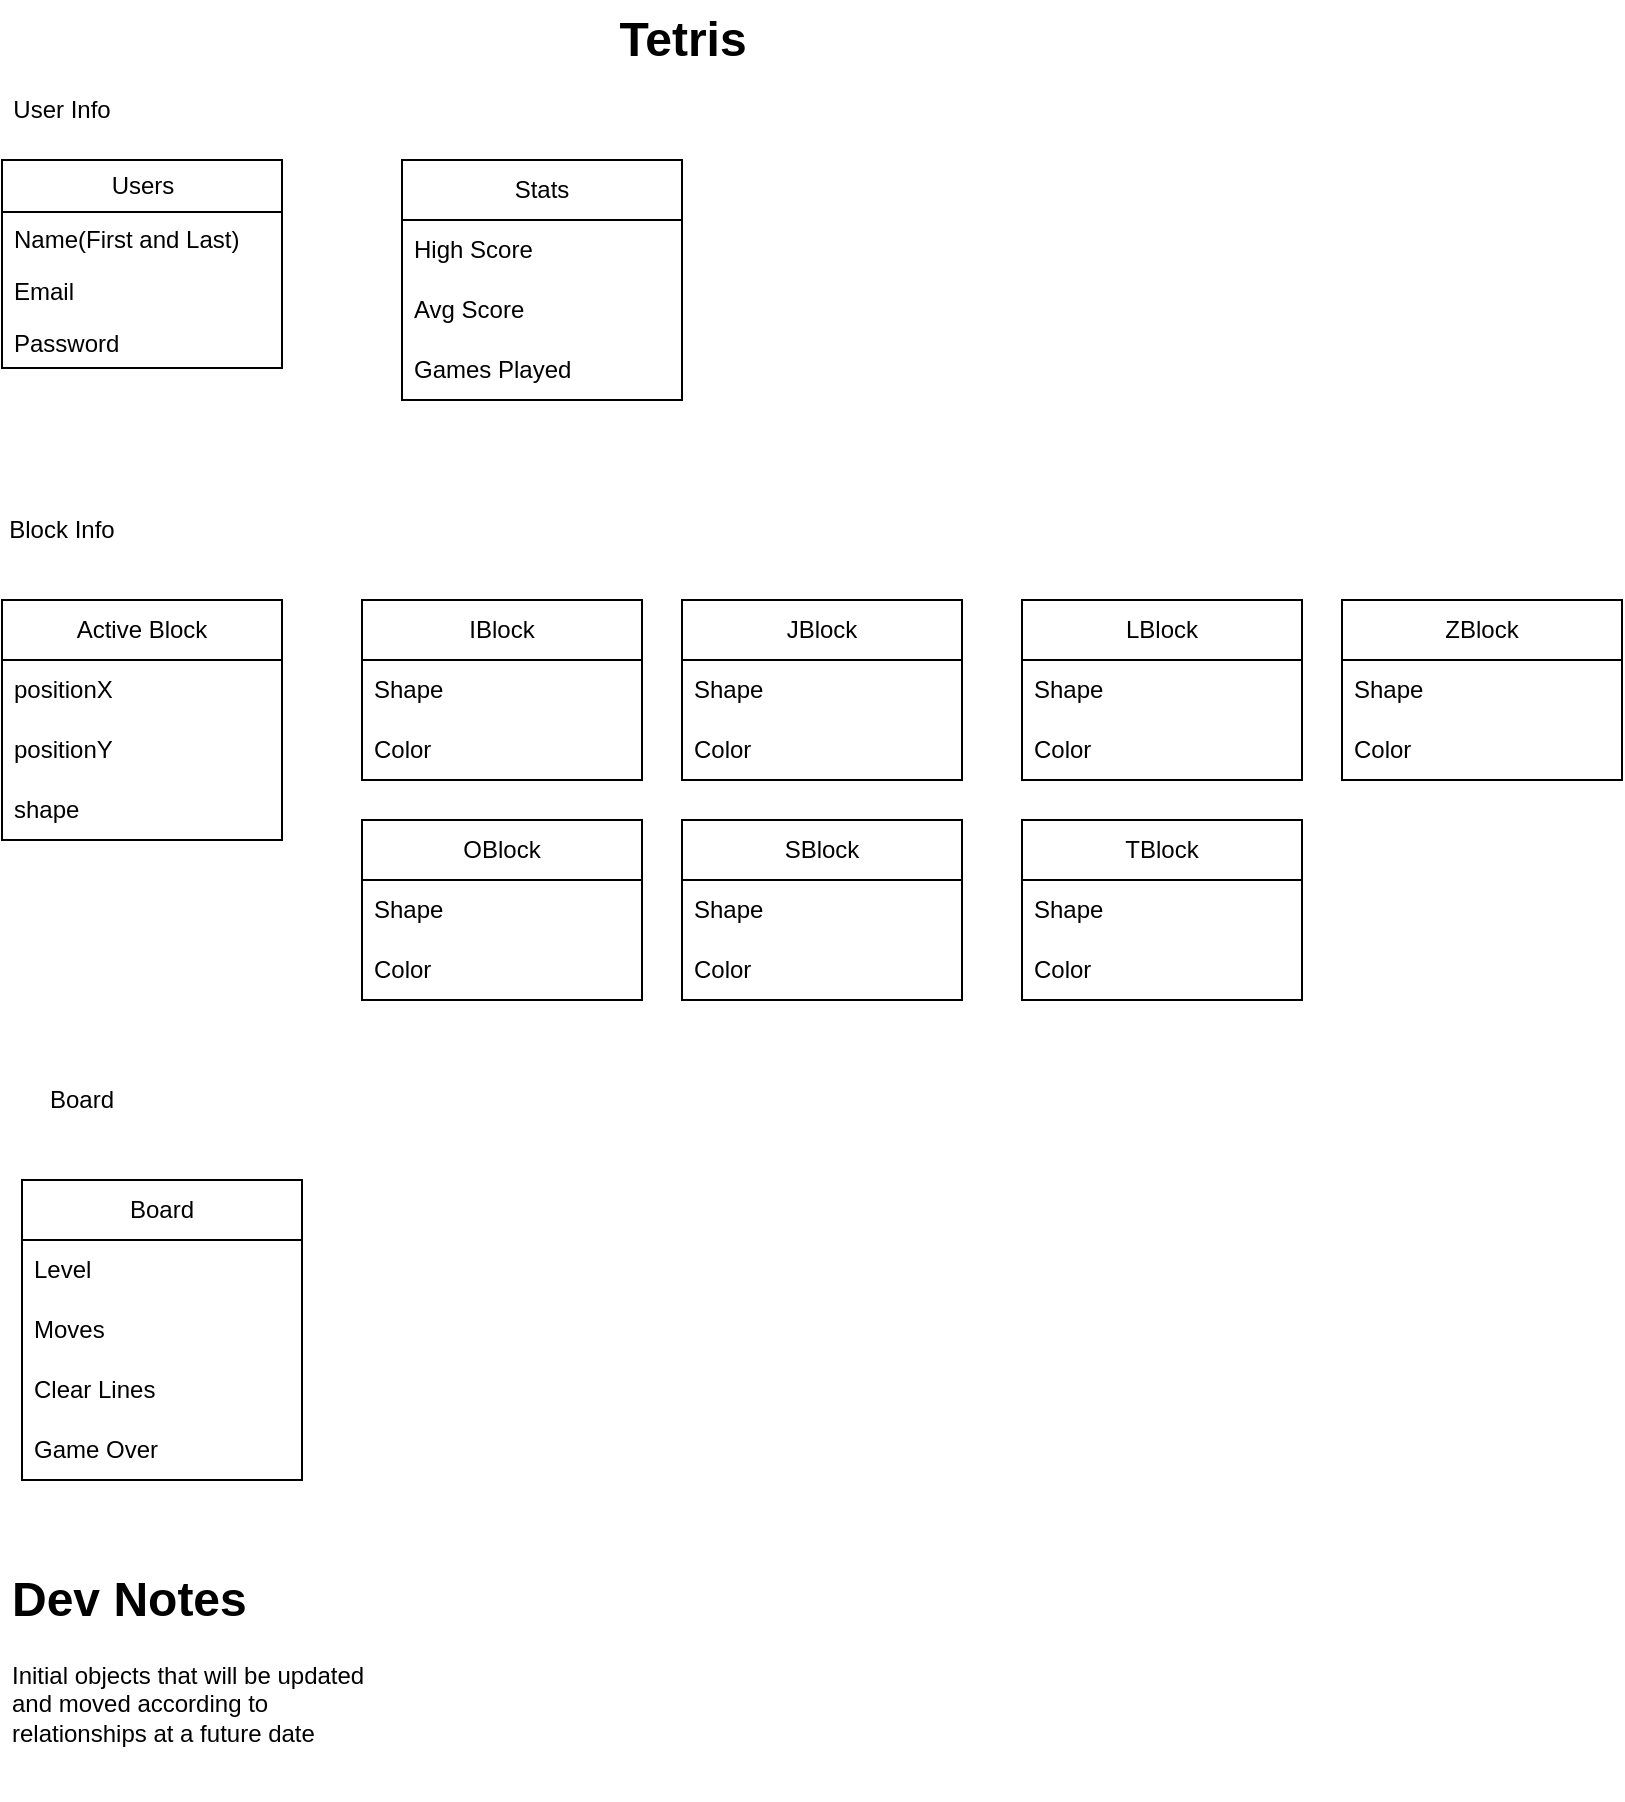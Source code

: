 <mxfile>
    <diagram name="Page-1" id="qXiFZno7WaHswCAXKujz">
        <mxGraphModel dx="834" dy="619" grid="1" gridSize="10" guides="1" tooltips="1" connect="1" arrows="1" fold="1" page="1" pageScale="1" pageWidth="850" pageHeight="1100" math="0" shadow="0">
            <root>
                <mxCell id="0"/>
                <mxCell id="1" parent="0"/>
                <mxCell id="2" value="Tetris" style="text;strokeColor=none;fillColor=none;html=1;fontSize=24;fontStyle=1;verticalAlign=middle;align=center;" vertex="1" parent="1">
                    <mxGeometry x="360" width="100" height="40" as="geometry"/>
                </mxCell>
                <mxCell id="3" value="Users" style="swimlane;fontStyle=0;childLayout=stackLayout;horizontal=1;startSize=26;fillColor=none;horizontalStack=0;resizeParent=1;resizeParentMax=0;resizeLast=0;collapsible=1;marginBottom=0;html=1;" vertex="1" parent="1">
                    <mxGeometry x="70" y="80" width="140" height="104" as="geometry"/>
                </mxCell>
                <mxCell id="4" value="Name(First and Last)" style="text;strokeColor=none;fillColor=none;align=left;verticalAlign=top;spacingLeft=4;spacingRight=4;overflow=hidden;rotatable=0;points=[[0,0.5],[1,0.5]];portConstraint=eastwest;whiteSpace=wrap;html=1;" vertex="1" parent="3">
                    <mxGeometry y="26" width="140" height="26" as="geometry"/>
                </mxCell>
                <mxCell id="5" value="Email" style="text;strokeColor=none;fillColor=none;align=left;verticalAlign=top;spacingLeft=4;spacingRight=4;overflow=hidden;rotatable=0;points=[[0,0.5],[1,0.5]];portConstraint=eastwest;whiteSpace=wrap;html=1;" vertex="1" parent="3">
                    <mxGeometry y="52" width="140" height="26" as="geometry"/>
                </mxCell>
                <mxCell id="6" value="Password" style="text;strokeColor=none;fillColor=none;align=left;verticalAlign=top;spacingLeft=4;spacingRight=4;overflow=hidden;rotatable=0;points=[[0,0.5],[1,0.5]];portConstraint=eastwest;whiteSpace=wrap;html=1;" vertex="1" parent="3">
                    <mxGeometry y="78" width="140" height="26" as="geometry"/>
                </mxCell>
                <mxCell id="14" value="Active Block&lt;br&gt;" style="swimlane;fontStyle=0;childLayout=stackLayout;horizontal=1;startSize=30;horizontalStack=0;resizeParent=1;resizeParentMax=0;resizeLast=0;collapsible=1;marginBottom=0;whiteSpace=wrap;html=1;" vertex="1" parent="1">
                    <mxGeometry x="70" y="300" width="140" height="120" as="geometry"/>
                </mxCell>
                <mxCell id="19" value="positionX" style="text;strokeColor=none;fillColor=none;align=left;verticalAlign=middle;spacingLeft=4;spacingRight=4;overflow=hidden;points=[[0,0.5],[1,0.5]];portConstraint=eastwest;rotatable=0;whiteSpace=wrap;html=1;" vertex="1" parent="14">
                    <mxGeometry y="30" width="140" height="30" as="geometry"/>
                </mxCell>
                <mxCell id="16" value="positionY" style="text;strokeColor=none;fillColor=none;align=left;verticalAlign=middle;spacingLeft=4;spacingRight=4;overflow=hidden;points=[[0,0.5],[1,0.5]];portConstraint=eastwest;rotatable=0;whiteSpace=wrap;html=1;" vertex="1" parent="14">
                    <mxGeometry y="60" width="140" height="30" as="geometry"/>
                </mxCell>
                <mxCell id="17" value="shape" style="text;strokeColor=none;fillColor=none;align=left;verticalAlign=middle;spacingLeft=4;spacingRight=4;overflow=hidden;points=[[0,0.5],[1,0.5]];portConstraint=eastwest;rotatable=0;whiteSpace=wrap;html=1;" vertex="1" parent="14">
                    <mxGeometry y="90" width="140" height="30" as="geometry"/>
                </mxCell>
                <mxCell id="20" value="Stats" style="swimlane;fontStyle=0;childLayout=stackLayout;horizontal=1;startSize=30;horizontalStack=0;resizeParent=1;resizeParentMax=0;resizeLast=0;collapsible=1;marginBottom=0;whiteSpace=wrap;html=1;" vertex="1" parent="1">
                    <mxGeometry x="270" y="80" width="140" height="120" as="geometry"/>
                </mxCell>
                <mxCell id="21" value="High Score" style="text;strokeColor=none;fillColor=none;align=left;verticalAlign=middle;spacingLeft=4;spacingRight=4;overflow=hidden;points=[[0,0.5],[1,0.5]];portConstraint=eastwest;rotatable=0;whiteSpace=wrap;html=1;" vertex="1" parent="20">
                    <mxGeometry y="30" width="140" height="30" as="geometry"/>
                </mxCell>
                <mxCell id="22" value="Avg Score" style="text;strokeColor=none;fillColor=none;align=left;verticalAlign=middle;spacingLeft=4;spacingRight=4;overflow=hidden;points=[[0,0.5],[1,0.5]];portConstraint=eastwest;rotatable=0;whiteSpace=wrap;html=1;" vertex="1" parent="20">
                    <mxGeometry y="60" width="140" height="30" as="geometry"/>
                </mxCell>
                <mxCell id="23" value="Games Played" style="text;strokeColor=none;fillColor=none;align=left;verticalAlign=middle;spacingLeft=4;spacingRight=4;overflow=hidden;points=[[0,0.5],[1,0.5]];portConstraint=eastwest;rotatable=0;whiteSpace=wrap;html=1;" vertex="1" parent="20">
                    <mxGeometry y="90" width="140" height="30" as="geometry"/>
                </mxCell>
                <mxCell id="25" value="User Info" style="text;html=1;strokeColor=none;fillColor=none;align=center;verticalAlign=middle;whiteSpace=wrap;rounded=0;" vertex="1" parent="1">
                    <mxGeometry x="70" y="40" width="60" height="30" as="geometry"/>
                </mxCell>
                <mxCell id="26" value="Block Info" style="text;html=1;strokeColor=none;fillColor=none;align=center;verticalAlign=middle;whiteSpace=wrap;rounded=0;" vertex="1" parent="1">
                    <mxGeometry x="70" y="250" width="60" height="30" as="geometry"/>
                </mxCell>
                <mxCell id="27" value="IBlock" style="swimlane;fontStyle=0;childLayout=stackLayout;horizontal=1;startSize=30;horizontalStack=0;resizeParent=1;resizeParentMax=0;resizeLast=0;collapsible=1;marginBottom=0;whiteSpace=wrap;html=1;" vertex="1" parent="1">
                    <mxGeometry x="250" y="300" width="140" height="90" as="geometry"/>
                </mxCell>
                <mxCell id="28" value="Shape" style="text;strokeColor=none;fillColor=none;align=left;verticalAlign=middle;spacingLeft=4;spacingRight=4;overflow=hidden;points=[[0,0.5],[1,0.5]];portConstraint=eastwest;rotatable=0;whiteSpace=wrap;html=1;" vertex="1" parent="27">
                    <mxGeometry y="30" width="140" height="30" as="geometry"/>
                </mxCell>
                <mxCell id="29" value="Color" style="text;strokeColor=none;fillColor=none;align=left;verticalAlign=middle;spacingLeft=4;spacingRight=4;overflow=hidden;points=[[0,0.5],[1,0.5]];portConstraint=eastwest;rotatable=0;whiteSpace=wrap;html=1;" vertex="1" parent="27">
                    <mxGeometry y="60" width="140" height="30" as="geometry"/>
                </mxCell>
                <mxCell id="31" value="JBlock" style="swimlane;fontStyle=0;childLayout=stackLayout;horizontal=1;startSize=30;horizontalStack=0;resizeParent=1;resizeParentMax=0;resizeLast=0;collapsible=1;marginBottom=0;whiteSpace=wrap;html=1;" vertex="1" parent="1">
                    <mxGeometry x="410" y="300" width="140" height="90" as="geometry"/>
                </mxCell>
                <mxCell id="32" value="Shape" style="text;strokeColor=none;fillColor=none;align=left;verticalAlign=middle;spacingLeft=4;spacingRight=4;overflow=hidden;points=[[0,0.5],[1,0.5]];portConstraint=eastwest;rotatable=0;whiteSpace=wrap;html=1;" vertex="1" parent="31">
                    <mxGeometry y="30" width="140" height="30" as="geometry"/>
                </mxCell>
                <mxCell id="33" value="Color" style="text;strokeColor=none;fillColor=none;align=left;verticalAlign=middle;spacingLeft=4;spacingRight=4;overflow=hidden;points=[[0,0.5],[1,0.5]];portConstraint=eastwest;rotatable=0;whiteSpace=wrap;html=1;" vertex="1" parent="31">
                    <mxGeometry y="60" width="140" height="30" as="geometry"/>
                </mxCell>
                <mxCell id="34" value="LBlock" style="swimlane;fontStyle=0;childLayout=stackLayout;horizontal=1;startSize=30;horizontalStack=0;resizeParent=1;resizeParentMax=0;resizeLast=0;collapsible=1;marginBottom=0;whiteSpace=wrap;html=1;" vertex="1" parent="1">
                    <mxGeometry x="580" y="300" width="140" height="90" as="geometry"/>
                </mxCell>
                <mxCell id="35" value="Shape" style="text;strokeColor=none;fillColor=none;align=left;verticalAlign=middle;spacingLeft=4;spacingRight=4;overflow=hidden;points=[[0,0.5],[1,0.5]];portConstraint=eastwest;rotatable=0;whiteSpace=wrap;html=1;" vertex="1" parent="34">
                    <mxGeometry y="30" width="140" height="30" as="geometry"/>
                </mxCell>
                <mxCell id="36" value="Color" style="text;strokeColor=none;fillColor=none;align=left;verticalAlign=middle;spacingLeft=4;spacingRight=4;overflow=hidden;points=[[0,0.5],[1,0.5]];portConstraint=eastwest;rotatable=0;whiteSpace=wrap;html=1;" vertex="1" parent="34">
                    <mxGeometry y="60" width="140" height="30" as="geometry"/>
                </mxCell>
                <mxCell id="37" value="OBlock" style="swimlane;fontStyle=0;childLayout=stackLayout;horizontal=1;startSize=30;horizontalStack=0;resizeParent=1;resizeParentMax=0;resizeLast=0;collapsible=1;marginBottom=0;whiteSpace=wrap;html=1;" vertex="1" parent="1">
                    <mxGeometry x="250" y="410" width="140" height="90" as="geometry"/>
                </mxCell>
                <mxCell id="38" value="Shape" style="text;strokeColor=none;fillColor=none;align=left;verticalAlign=middle;spacingLeft=4;spacingRight=4;overflow=hidden;points=[[0,0.5],[1,0.5]];portConstraint=eastwest;rotatable=0;whiteSpace=wrap;html=1;" vertex="1" parent="37">
                    <mxGeometry y="30" width="140" height="30" as="geometry"/>
                </mxCell>
                <mxCell id="39" value="Color" style="text;strokeColor=none;fillColor=none;align=left;verticalAlign=middle;spacingLeft=4;spacingRight=4;overflow=hidden;points=[[0,0.5],[1,0.5]];portConstraint=eastwest;rotatable=0;whiteSpace=wrap;html=1;" vertex="1" parent="37">
                    <mxGeometry y="60" width="140" height="30" as="geometry"/>
                </mxCell>
                <mxCell id="40" value="SBlock" style="swimlane;fontStyle=0;childLayout=stackLayout;horizontal=1;startSize=30;horizontalStack=0;resizeParent=1;resizeParentMax=0;resizeLast=0;collapsible=1;marginBottom=0;whiteSpace=wrap;html=1;" vertex="1" parent="1">
                    <mxGeometry x="410" y="410" width="140" height="90" as="geometry"/>
                </mxCell>
                <mxCell id="41" value="Shape" style="text;strokeColor=none;fillColor=none;align=left;verticalAlign=middle;spacingLeft=4;spacingRight=4;overflow=hidden;points=[[0,0.5],[1,0.5]];portConstraint=eastwest;rotatable=0;whiteSpace=wrap;html=1;" vertex="1" parent="40">
                    <mxGeometry y="30" width="140" height="30" as="geometry"/>
                </mxCell>
                <mxCell id="42" value="Color" style="text;strokeColor=none;fillColor=none;align=left;verticalAlign=middle;spacingLeft=4;spacingRight=4;overflow=hidden;points=[[0,0.5],[1,0.5]];portConstraint=eastwest;rotatable=0;whiteSpace=wrap;html=1;" vertex="1" parent="40">
                    <mxGeometry y="60" width="140" height="30" as="geometry"/>
                </mxCell>
                <mxCell id="43" value="TBlock" style="swimlane;fontStyle=0;childLayout=stackLayout;horizontal=1;startSize=30;horizontalStack=0;resizeParent=1;resizeParentMax=0;resizeLast=0;collapsible=1;marginBottom=0;whiteSpace=wrap;html=1;" vertex="1" parent="1">
                    <mxGeometry x="580" y="410" width="140" height="90" as="geometry"/>
                </mxCell>
                <mxCell id="44" value="Shape" style="text;strokeColor=none;fillColor=none;align=left;verticalAlign=middle;spacingLeft=4;spacingRight=4;overflow=hidden;points=[[0,0.5],[1,0.5]];portConstraint=eastwest;rotatable=0;whiteSpace=wrap;html=1;" vertex="1" parent="43">
                    <mxGeometry y="30" width="140" height="30" as="geometry"/>
                </mxCell>
                <mxCell id="45" value="Color" style="text;strokeColor=none;fillColor=none;align=left;verticalAlign=middle;spacingLeft=4;spacingRight=4;overflow=hidden;points=[[0,0.5],[1,0.5]];portConstraint=eastwest;rotatable=0;whiteSpace=wrap;html=1;" vertex="1" parent="43">
                    <mxGeometry y="60" width="140" height="30" as="geometry"/>
                </mxCell>
                <mxCell id="46" value="ZBlock" style="swimlane;fontStyle=0;childLayout=stackLayout;horizontal=1;startSize=30;horizontalStack=0;resizeParent=1;resizeParentMax=0;resizeLast=0;collapsible=1;marginBottom=0;whiteSpace=wrap;html=1;" vertex="1" parent="1">
                    <mxGeometry x="740" y="300" width="140" height="90" as="geometry"/>
                </mxCell>
                <mxCell id="47" value="Shape" style="text;strokeColor=none;fillColor=none;align=left;verticalAlign=middle;spacingLeft=4;spacingRight=4;overflow=hidden;points=[[0,0.5],[1,0.5]];portConstraint=eastwest;rotatable=0;whiteSpace=wrap;html=1;" vertex="1" parent="46">
                    <mxGeometry y="30" width="140" height="30" as="geometry"/>
                </mxCell>
                <mxCell id="48" value="Color" style="text;strokeColor=none;fillColor=none;align=left;verticalAlign=middle;spacingLeft=4;spacingRight=4;overflow=hidden;points=[[0,0.5],[1,0.5]];portConstraint=eastwest;rotatable=0;whiteSpace=wrap;html=1;" vertex="1" parent="46">
                    <mxGeometry y="60" width="140" height="30" as="geometry"/>
                </mxCell>
                <mxCell id="49" value="Board" style="swimlane;fontStyle=0;childLayout=stackLayout;horizontal=1;startSize=30;horizontalStack=0;resizeParent=1;resizeParentMax=0;resizeLast=0;collapsible=1;marginBottom=0;whiteSpace=wrap;html=1;" vertex="1" parent="1">
                    <mxGeometry x="80" y="590" width="140" height="150" as="geometry"/>
                </mxCell>
                <mxCell id="50" value="Level" style="text;strokeColor=none;fillColor=none;align=left;verticalAlign=middle;spacingLeft=4;spacingRight=4;overflow=hidden;points=[[0,0.5],[1,0.5]];portConstraint=eastwest;rotatable=0;whiteSpace=wrap;html=1;" vertex="1" parent="49">
                    <mxGeometry y="30" width="140" height="30" as="geometry"/>
                </mxCell>
                <mxCell id="51" value="Moves" style="text;strokeColor=none;fillColor=none;align=left;verticalAlign=middle;spacingLeft=4;spacingRight=4;overflow=hidden;points=[[0,0.5],[1,0.5]];portConstraint=eastwest;rotatable=0;whiteSpace=wrap;html=1;" vertex="1" parent="49">
                    <mxGeometry y="60" width="140" height="30" as="geometry"/>
                </mxCell>
                <mxCell id="52" value="Clear Lines" style="text;strokeColor=none;fillColor=none;align=left;verticalAlign=middle;spacingLeft=4;spacingRight=4;overflow=hidden;points=[[0,0.5],[1,0.5]];portConstraint=eastwest;rotatable=0;whiteSpace=wrap;html=1;" vertex="1" parent="49">
                    <mxGeometry y="90" width="140" height="30" as="geometry"/>
                </mxCell>
                <mxCell id="54" value="Game Over" style="text;strokeColor=none;fillColor=none;align=left;verticalAlign=middle;spacingLeft=4;spacingRight=4;overflow=hidden;points=[[0,0.5],[1,0.5]];portConstraint=eastwest;rotatable=0;whiteSpace=wrap;html=1;" vertex="1" parent="49">
                    <mxGeometry y="120" width="140" height="30" as="geometry"/>
                </mxCell>
                <mxCell id="53" value="Board" style="text;html=1;strokeColor=none;fillColor=none;align=center;verticalAlign=middle;whiteSpace=wrap;rounded=0;" vertex="1" parent="1">
                    <mxGeometry x="80" y="535" width="60" height="30" as="geometry"/>
                </mxCell>
                <mxCell id="55" value="&lt;h1&gt;Dev Notes&lt;/h1&gt;&lt;div&gt;Initial objects that will be updated and moved according to relationships at a future date&lt;/div&gt;" style="text;html=1;strokeColor=none;fillColor=none;spacing=5;spacingTop=-20;whiteSpace=wrap;overflow=hidden;rounded=0;" vertex="1" parent="1">
                    <mxGeometry x="70" y="780" width="190" height="120" as="geometry"/>
                </mxCell>
            </root>
        </mxGraphModel>
    </diagram>
</mxfile>